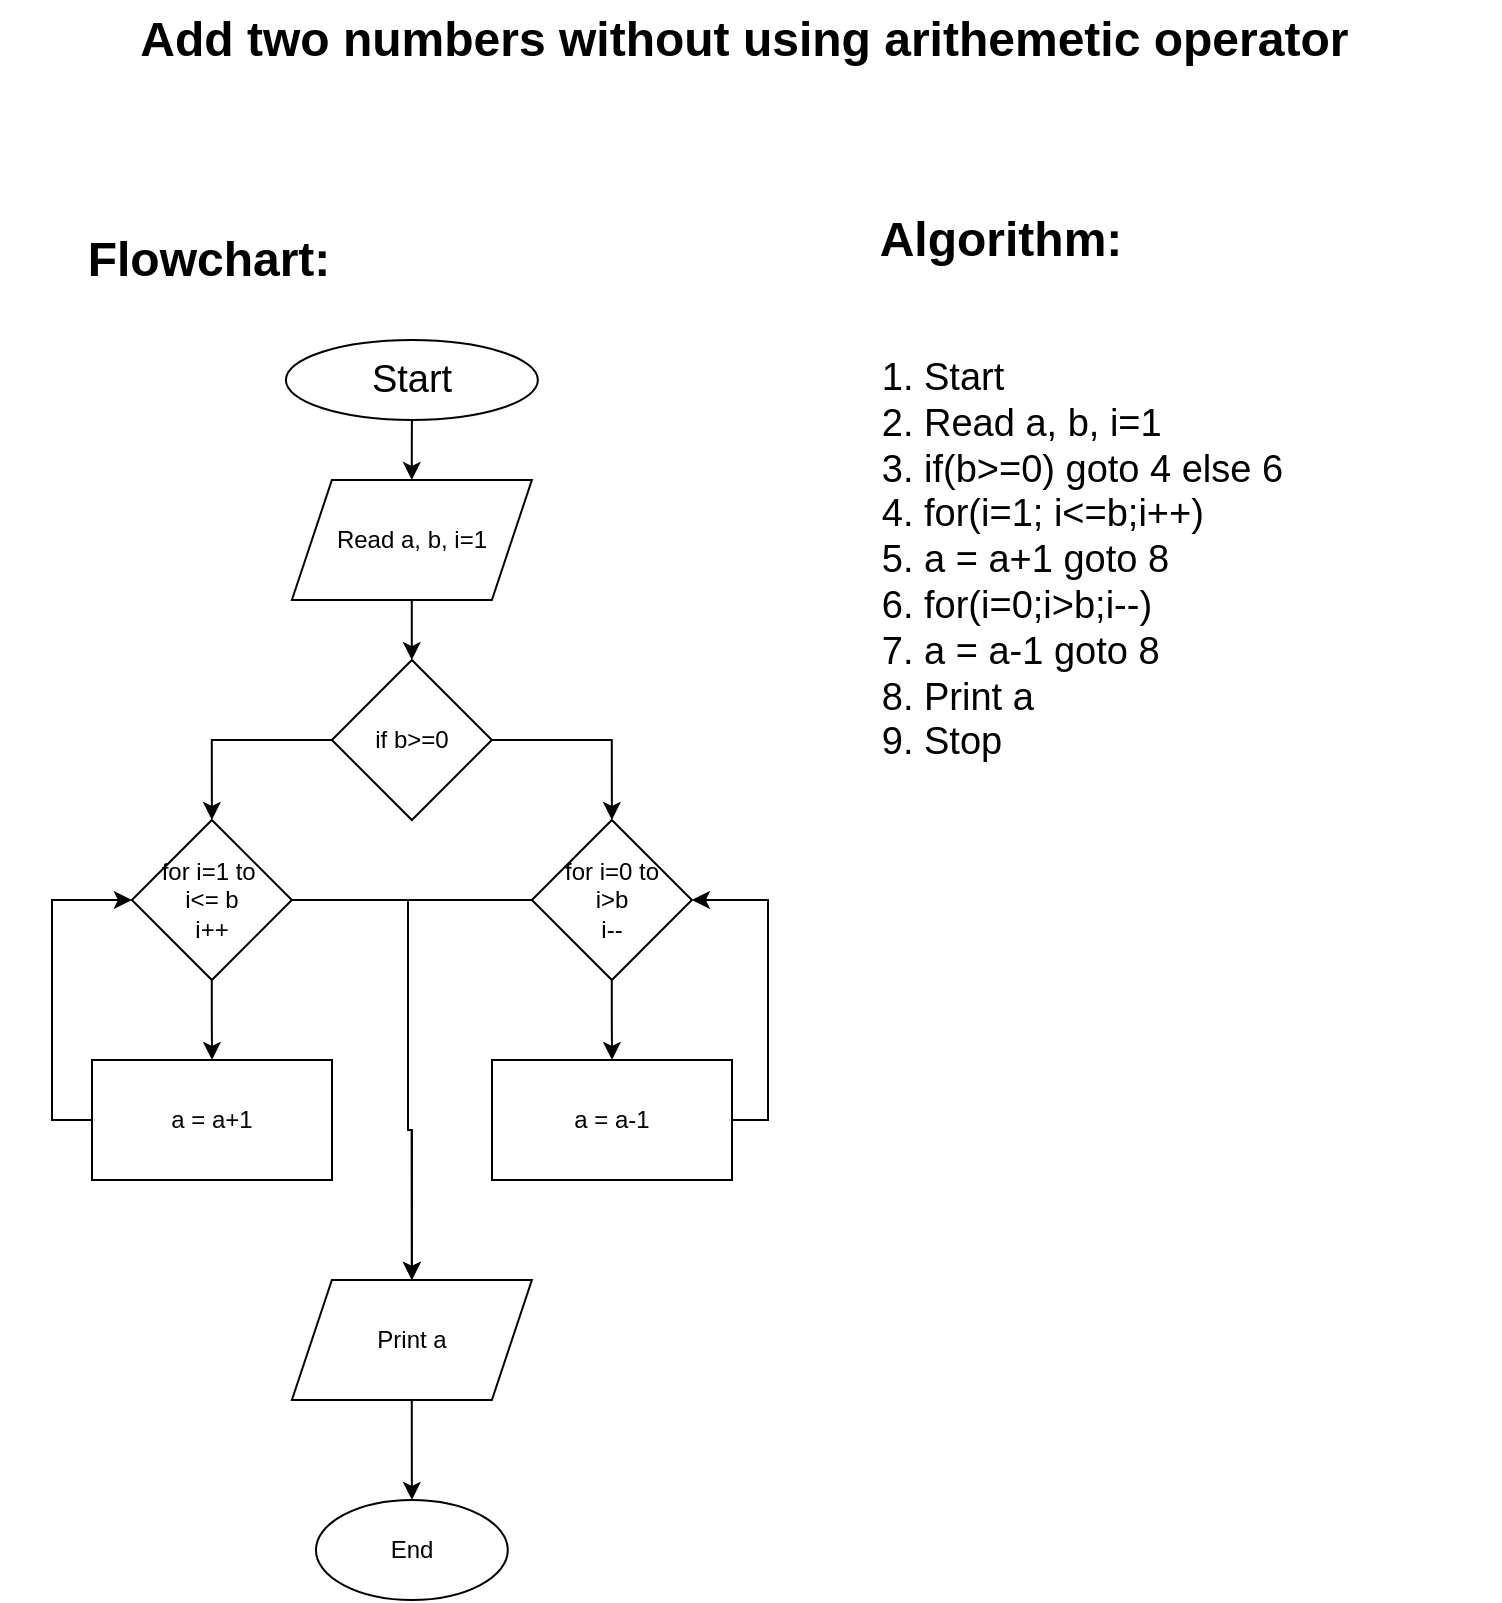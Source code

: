 <mxfile version="20.2.3" type="device"><diagram id="C5RBs43oDa-KdzZeNtuy" name="Page-1"><mxGraphModel dx="839" dy="857" grid="1" gridSize="10" guides="1" tooltips="1" connect="1" arrows="1" fold="1" page="1" pageScale="1" pageWidth="827" pageHeight="1169" background="#FFFFFF" math="0" shadow="0"><root><mxCell id="WIyWlLk6GJQsqaUBKTNV-0"/><mxCell id="WIyWlLk6GJQsqaUBKTNV-1" parent="WIyWlLk6GJQsqaUBKTNV-0"/><mxCell id="zxyZqrcW9-zFBHcIXJg--54" value="" style="edgeStyle=orthogonalEdgeStyle;rounded=0;orthogonalLoop=1;jettySize=auto;html=1;" parent="WIyWlLk6GJQsqaUBKTNV-1" source="X0aBdcByCuxlTt1kCmt3-0" target="zxyZqrcW9-zFBHcIXJg--33" edge="1"><mxGeometry relative="1" as="geometry"/></mxCell><mxCell id="X0aBdcByCuxlTt1kCmt3-0" value="&lt;font style=&quot;font-size: 19px;&quot;&gt;Start&lt;/font&gt;" style="ellipse;whiteSpace=wrap;html=1;" parent="WIyWlLk6GJQsqaUBKTNV-1" vertex="1"><mxGeometry x="172.94" y="230" width="126" height="40" as="geometry"/></mxCell><mxCell id="X0aBdcByCuxlTt1kCmt3-19" value="Algorithm:" style="text;strokeColor=none;fillColor=none;html=1;fontSize=24;fontStyle=1;verticalAlign=middle;align=center;" parent="WIyWlLk6GJQsqaUBKTNV-1" vertex="1"><mxGeometry x="480" y="160" width="100" height="40" as="geometry"/></mxCell><mxCell id="X0aBdcByCuxlTt1kCmt3-20" value="Flowchart:" style="text;strokeColor=none;fillColor=none;html=1;fontSize=24;fontStyle=1;verticalAlign=middle;align=center;" parent="WIyWlLk6GJQsqaUBKTNV-1" vertex="1"><mxGeometry x="84" y="170" width="100" height="40" as="geometry"/></mxCell><mxCell id="X0aBdcByCuxlTt1kCmt3-21" value="Add two numbers without using arithemetic operator&amp;nbsp;" style="text;strokeColor=none;fillColor=none;html=1;fontSize=24;fontStyle=1;verticalAlign=middle;align=center;" parent="WIyWlLk6GJQsqaUBKTNV-1" vertex="1"><mxGeometry x="30" y="60" width="750" height="40" as="geometry"/></mxCell><mxCell id="X0aBdcByCuxlTt1kCmt3-26" value="&lt;ol&gt;&lt;li&gt;Start&lt;/li&gt;&lt;li&gt;Read a, b, i=1&lt;/li&gt;&lt;li&gt;if(b&amp;gt;=0) goto 4 else 6&lt;/li&gt;&lt;li&gt;for(i=1; i&amp;lt;=b;i++)&lt;/li&gt;&lt;li&gt;a = a+1 goto 8&lt;/li&gt;&lt;li&gt;for(i=0;i&amp;gt;b;i--)&lt;/li&gt;&lt;li&gt;a = a-1 goto 8&lt;/li&gt;&lt;li&gt;Print a&lt;/li&gt;&lt;li&gt;Stop&lt;/li&gt;&lt;/ol&gt;" style="text;strokeColor=none;fillColor=none;html=1;whiteSpace=wrap;verticalAlign=middle;overflow=hidden;fontSize=19;" parent="WIyWlLk6GJQsqaUBKTNV-1" vertex="1"><mxGeometry x="450" y="200" width="310" height="280" as="geometry"/></mxCell><mxCell id="nUPXzKol__QYptCHy4bD-53" value="" style="edgeStyle=orthogonalEdgeStyle;rounded=0;orthogonalLoop=1;jettySize=auto;html=1;" parent="WIyWlLk6GJQsqaUBKTNV-1" source="zxyZqrcW9-zFBHcIXJg--33" target="nUPXzKol__QYptCHy4bD-52" edge="1"><mxGeometry relative="1" as="geometry"/></mxCell><mxCell id="zxyZqrcW9-zFBHcIXJg--33" value="Read a, b, i=1" style="shape=parallelogram;perimeter=parallelogramPerimeter;whiteSpace=wrap;html=1;fixedSize=1;" parent="WIyWlLk6GJQsqaUBKTNV-1" vertex="1"><mxGeometry x="175.94" y="300" width="120" height="60" as="geometry"/></mxCell><mxCell id="nUPXzKol__QYptCHy4bD-56" style="edgeStyle=orthogonalEdgeStyle;rounded=0;orthogonalLoop=1;jettySize=auto;html=1;entryX=0.5;entryY=0;entryDx=0;entryDy=0;" parent="WIyWlLk6GJQsqaUBKTNV-1" source="nUPXzKol__QYptCHy4bD-52" target="nUPXzKol__QYptCHy4bD-54" edge="1"><mxGeometry relative="1" as="geometry"/></mxCell><mxCell id="nUPXzKol__QYptCHy4bD-57" style="edgeStyle=orthogonalEdgeStyle;rounded=0;orthogonalLoop=1;jettySize=auto;html=1;entryX=0.5;entryY=0;entryDx=0;entryDy=0;" parent="WIyWlLk6GJQsqaUBKTNV-1" source="nUPXzKol__QYptCHy4bD-52" target="nUPXzKol__QYptCHy4bD-55" edge="1"><mxGeometry relative="1" as="geometry"/></mxCell><mxCell id="nUPXzKol__QYptCHy4bD-52" value="if b&amp;gt;=0" style="rhombus;whiteSpace=wrap;html=1;" parent="WIyWlLk6GJQsqaUBKTNV-1" vertex="1"><mxGeometry x="195.94" y="390" width="80" height="80" as="geometry"/></mxCell><mxCell id="nUPXzKol__QYptCHy4bD-67" value="" style="edgeStyle=orthogonalEdgeStyle;rounded=0;orthogonalLoop=1;jettySize=auto;html=1;" parent="WIyWlLk6GJQsqaUBKTNV-1" source="nUPXzKol__QYptCHy4bD-54" target="nUPXzKol__QYptCHy4bD-58" edge="1"><mxGeometry relative="1" as="geometry"/></mxCell><mxCell id="nUPXzKol__QYptCHy4bD-70" style="edgeStyle=orthogonalEdgeStyle;rounded=0;orthogonalLoop=1;jettySize=auto;html=1;entryX=0.5;entryY=0;entryDx=0;entryDy=0;" parent="WIyWlLk6GJQsqaUBKTNV-1" source="nUPXzKol__QYptCHy4bD-54" target="nUPXzKol__QYptCHy4bD-69" edge="1"><mxGeometry relative="1" as="geometry"><Array as="points"><mxPoint x="234" y="510"/><mxPoint x="234" y="625"/><mxPoint x="236" y="625"/></Array></mxGeometry></mxCell><mxCell id="nUPXzKol__QYptCHy4bD-54" value="for i=1 to&amp;nbsp;&lt;br&gt;i&amp;lt;= b&lt;br&gt;i++" style="rhombus;whiteSpace=wrap;html=1;" parent="WIyWlLk6GJQsqaUBKTNV-1" vertex="1"><mxGeometry x="95.94" y="470" width="80" height="80" as="geometry"/></mxCell><mxCell id="nUPXzKol__QYptCHy4bD-68" value="" style="edgeStyle=orthogonalEdgeStyle;rounded=0;orthogonalLoop=1;jettySize=auto;html=1;" parent="WIyWlLk6GJQsqaUBKTNV-1" source="nUPXzKol__QYptCHy4bD-55" target="nUPXzKol__QYptCHy4bD-59" edge="1"><mxGeometry relative="1" as="geometry"/></mxCell><mxCell id="nUPXzKol__QYptCHy4bD-71" style="edgeStyle=orthogonalEdgeStyle;rounded=0;orthogonalLoop=1;jettySize=auto;html=1;entryX=0.5;entryY=0;entryDx=0;entryDy=0;" parent="WIyWlLk6GJQsqaUBKTNV-1" source="nUPXzKol__QYptCHy4bD-55" target="nUPXzKol__QYptCHy4bD-69" edge="1"><mxGeometry relative="1" as="geometry"><mxPoint x="234" y="690" as="targetPoint"/><Array as="points"><mxPoint x="234" y="510"/><mxPoint x="234" y="625"/><mxPoint x="236" y="625"/></Array></mxGeometry></mxCell><mxCell id="nUPXzKol__QYptCHy4bD-55" value="for i=0 to&lt;br&gt;i&amp;gt;b&lt;br&gt;i--" style="rhombus;whiteSpace=wrap;html=1;" parent="WIyWlLk6GJQsqaUBKTNV-1" vertex="1"><mxGeometry x="295.94" y="470" width="80" height="80" as="geometry"/></mxCell><mxCell id="nUPXzKol__QYptCHy4bD-64" style="edgeStyle=orthogonalEdgeStyle;rounded=0;orthogonalLoop=1;jettySize=auto;html=1;entryX=0;entryY=0.5;entryDx=0;entryDy=0;" parent="WIyWlLk6GJQsqaUBKTNV-1" source="nUPXzKol__QYptCHy4bD-58" target="nUPXzKol__QYptCHy4bD-54" edge="1"><mxGeometry relative="1" as="geometry"><Array as="points"><mxPoint x="56" y="620"/><mxPoint x="56" y="510"/></Array></mxGeometry></mxCell><mxCell id="nUPXzKol__QYptCHy4bD-58" value="a = a+1" style="rounded=0;whiteSpace=wrap;html=1;" parent="WIyWlLk6GJQsqaUBKTNV-1" vertex="1"><mxGeometry x="76" y="590" width="120" height="60" as="geometry"/></mxCell><mxCell id="nUPXzKol__QYptCHy4bD-65" style="edgeStyle=orthogonalEdgeStyle;rounded=0;orthogonalLoop=1;jettySize=auto;html=1;entryX=1;entryY=0.5;entryDx=0;entryDy=0;" parent="WIyWlLk6GJQsqaUBKTNV-1" source="nUPXzKol__QYptCHy4bD-59" target="nUPXzKol__QYptCHy4bD-55" edge="1"><mxGeometry relative="1" as="geometry"><Array as="points"><mxPoint x="414" y="620"/><mxPoint x="414" y="510"/></Array></mxGeometry></mxCell><mxCell id="nUPXzKol__QYptCHy4bD-59" value="a = a-1" style="rounded=0;whiteSpace=wrap;html=1;" parent="WIyWlLk6GJQsqaUBKTNV-1" vertex="1"><mxGeometry x="276" y="590" width="120" height="60" as="geometry"/></mxCell><mxCell id="nUPXzKol__QYptCHy4bD-73" value="" style="edgeStyle=orthogonalEdgeStyle;rounded=0;orthogonalLoop=1;jettySize=auto;html=1;" parent="WIyWlLk6GJQsqaUBKTNV-1" source="nUPXzKol__QYptCHy4bD-69" target="nUPXzKol__QYptCHy4bD-72" edge="1"><mxGeometry relative="1" as="geometry"/></mxCell><mxCell id="nUPXzKol__QYptCHy4bD-69" value="Print a" style="shape=parallelogram;perimeter=parallelogramPerimeter;whiteSpace=wrap;html=1;fixedSize=1;" parent="WIyWlLk6GJQsqaUBKTNV-1" vertex="1"><mxGeometry x="175.94" y="700" width="120" height="60" as="geometry"/></mxCell><mxCell id="nUPXzKol__QYptCHy4bD-72" value="End" style="ellipse;whiteSpace=wrap;html=1;" parent="WIyWlLk6GJQsqaUBKTNV-1" vertex="1"><mxGeometry x="187.97" y="810" width="95.94" height="50" as="geometry"/></mxCell></root></mxGraphModel></diagram></mxfile>